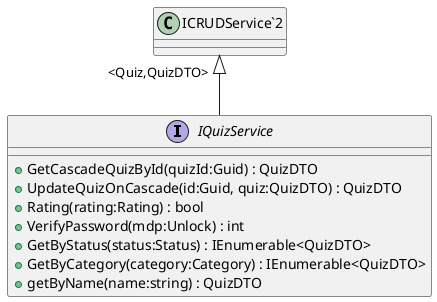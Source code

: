 @startuml
interface IQuizService {
    + GetCascadeQuizById(quizId:Guid) : QuizDTO
    + UpdateQuizOnCascade(id:Guid, quiz:QuizDTO) : QuizDTO
    + Rating(rating:Rating) : bool
    + VerifyPassword(mdp:Unlock) : int
    + GetByStatus(status:Status) : IEnumerable<QuizDTO>
    + GetByCategory(category:Category) : IEnumerable<QuizDTO>
    + getByName(name:string) : QuizDTO
}
"ICRUDService`2" "<Quiz,QuizDTO>" <|-- IQuizService
@enduml
